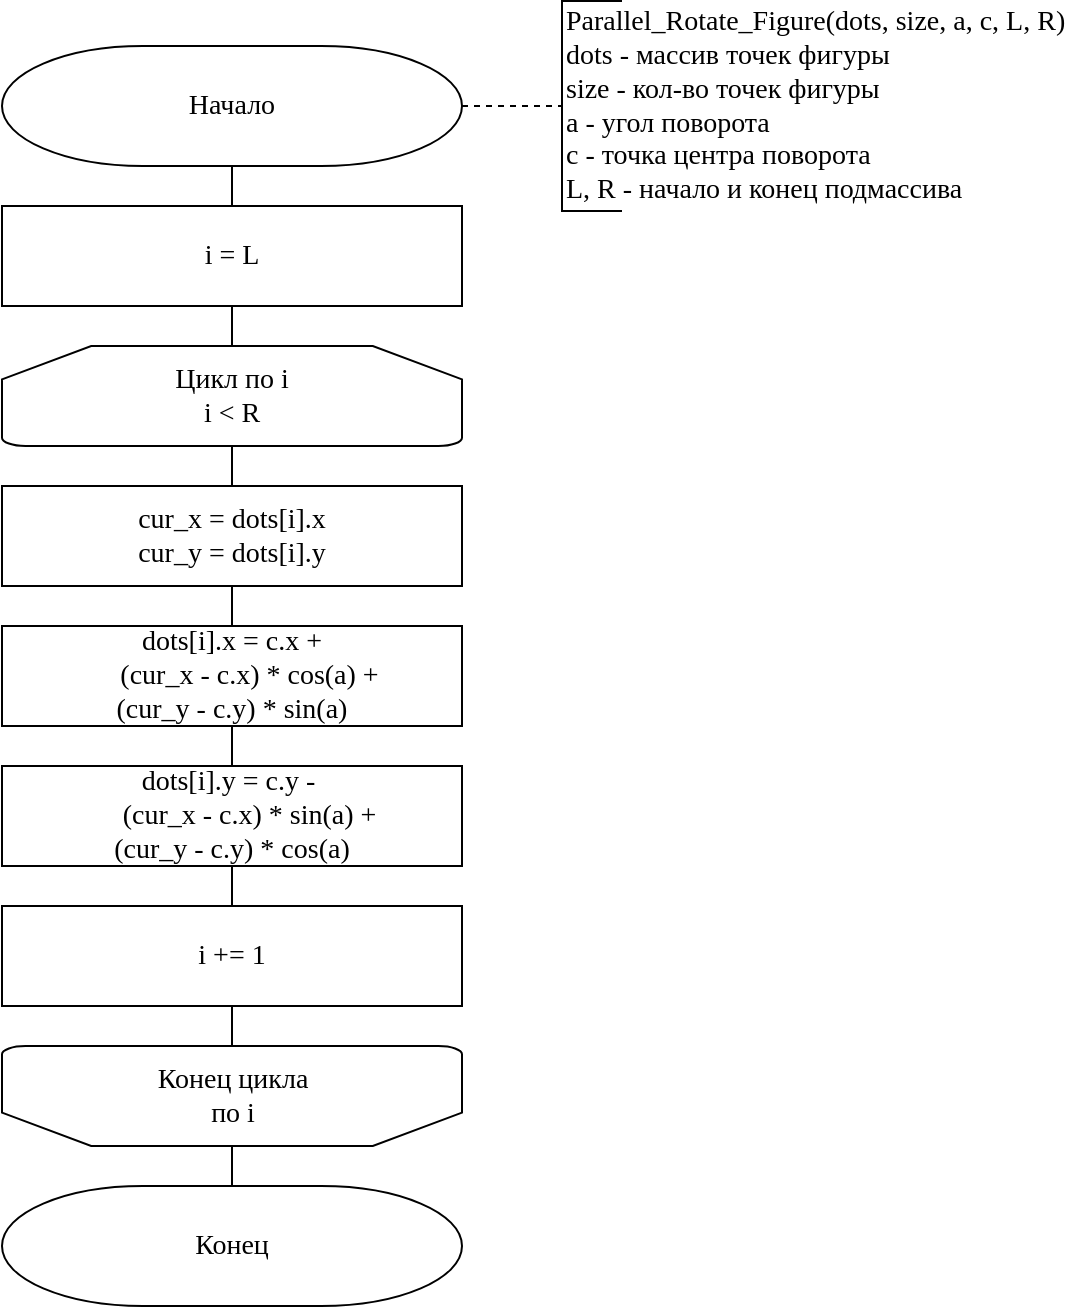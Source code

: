 <mxfile version="13.0.3" type="device"><diagram id="C5RBs43oDa-KdzZeNtuy" name="Page-1"><mxGraphModel dx="1334" dy="816" grid="1" gridSize="10" guides="1" tooltips="1" connect="1" arrows="1" fold="1" page="1" pageScale="1" pageWidth="827" pageHeight="1169" math="0" shadow="0"><root><mxCell id="WIyWlLk6GJQsqaUBKTNV-0"/><mxCell id="WIyWlLk6GJQsqaUBKTNV-1" parent="WIyWlLk6GJQsqaUBKTNV-0"/><mxCell id="4khaQ3sZFyoj6l6KHciz-9" style="edgeStyle=orthogonalEdgeStyle;rounded=0;orthogonalLoop=1;jettySize=auto;html=1;exitX=0.5;exitY=1;exitDx=0;exitDy=0;exitPerimeter=0;entryX=0.5;entryY=0;entryDx=0;entryDy=0;fontFamily=Times New Roman;fontSize=14;endArrow=none;endFill=0;" parent="WIyWlLk6GJQsqaUBKTNV-1" source="4khaQ3sZFyoj6l6KHciz-0" target="4khaQ3sZFyoj6l6KHciz-8" edge="1"><mxGeometry relative="1" as="geometry"/></mxCell><mxCell id="4khaQ3sZFyoj6l6KHciz-0" value="Начало" style="strokeWidth=1;html=1;shape=mxgraph.flowchart.terminator;whiteSpace=wrap;fontSize=14;fontFamily=Times New Roman;" parent="WIyWlLk6GJQsqaUBKTNV-1" vertex="1"><mxGeometry x="270" y="30" width="230" height="60" as="geometry"/></mxCell><mxCell id="4khaQ3sZFyoj6l6KHciz-20" style="edgeStyle=orthogonalEdgeStyle;rounded=0;orthogonalLoop=1;jettySize=auto;html=1;exitX=0.5;exitY=0;exitDx=0;exitDy=0;exitPerimeter=0;entryX=0.5;entryY=0;entryDx=0;entryDy=0;entryPerimeter=0;endArrow=none;endFill=0;fontFamily=Times New Roman;fontSize=14;" parent="WIyWlLk6GJQsqaUBKTNV-1" source="4khaQ3sZFyoj6l6KHciz-3" target="4khaQ3sZFyoj6l6KHciz-17" edge="1"><mxGeometry relative="1" as="geometry"/></mxCell><mxCell id="4khaQ3sZFyoj6l6KHciz-3" value="Конец" style="strokeWidth=1;html=1;shape=mxgraph.flowchart.terminator;whiteSpace=wrap;fontSize=14;fontFamily=Times New Roman;" parent="WIyWlLk6GJQsqaUBKTNV-1" vertex="1"><mxGeometry x="270" y="600" width="230" height="60" as="geometry"/></mxCell><mxCell id="4khaQ3sZFyoj6l6KHciz-5" value="Parallel_Rotate_Figure(dots, size, a, c, L, R)&lt;br&gt;dots - массив точек фигуры&lt;br&gt;size - кол-во точек фигуры&lt;br&gt;a - угол поворота&lt;br&gt;c - точка центра поворота&lt;br&gt;L, R - начало и конец подмассива" style="strokeWidth=1;html=1;shape=mxgraph.flowchart.annotation_1;align=left;pointerEvents=1;fontFamily=Times New Roman;fontSize=14;" parent="WIyWlLk6GJQsqaUBKTNV-1" vertex="1"><mxGeometry x="550" y="7.5" width="30" height="105" as="geometry"/></mxCell><mxCell id="4khaQ3sZFyoj6l6KHciz-6" value="" style="endArrow=none;dashed=1;html=1;fontFamily=Times New Roman;fontSize=14;exitX=1;exitY=0.5;exitDx=0;exitDy=0;exitPerimeter=0;entryX=0;entryY=0.5;entryDx=0;entryDy=0;entryPerimeter=0;" parent="WIyWlLk6GJQsqaUBKTNV-1" source="4khaQ3sZFyoj6l6KHciz-0" target="4khaQ3sZFyoj6l6KHciz-5" edge="1"><mxGeometry width="50" height="50" relative="1" as="geometry"><mxPoint x="360" y="210" as="sourcePoint"/><mxPoint x="410" y="160" as="targetPoint"/></mxGeometry></mxCell><mxCell id="4khaQ3sZFyoj6l6KHciz-15" style="edgeStyle=orthogonalEdgeStyle;rounded=0;orthogonalLoop=1;jettySize=auto;html=1;exitX=0.5;exitY=1;exitDx=0;exitDy=0;exitPerimeter=0;endArrow=none;endFill=0;fontFamily=Times New Roman;fontSize=14;" parent="WIyWlLk6GJQsqaUBKTNV-1" source="4khaQ3sZFyoj6l6KHciz-7" target="4khaQ3sZFyoj6l6KHciz-52" edge="1"><mxGeometry relative="1" as="geometry"><mxPoint x="355" y="250" as="targetPoint"/></mxGeometry></mxCell><mxCell id="4khaQ3sZFyoj6l6KHciz-7" value="Цикл по i&lt;br&gt;i &amp;lt; R" style="strokeWidth=1;html=1;shape=mxgraph.flowchart.loop_limit;whiteSpace=wrap;fontFamily=Times New Roman;fontSize=14;" parent="WIyWlLk6GJQsqaUBKTNV-1" vertex="1"><mxGeometry x="270" y="180" width="230" height="50" as="geometry"/></mxCell><mxCell id="4khaQ3sZFyoj6l6KHciz-10" style="edgeStyle=orthogonalEdgeStyle;rounded=0;orthogonalLoop=1;jettySize=auto;html=1;exitX=0.5;exitY=1;exitDx=0;exitDy=0;entryX=0.5;entryY=0;entryDx=0;entryDy=0;entryPerimeter=0;endArrow=none;endFill=0;fontFamily=Times New Roman;fontSize=14;" parent="WIyWlLk6GJQsqaUBKTNV-1" source="4khaQ3sZFyoj6l6KHciz-8" target="4khaQ3sZFyoj6l6KHciz-7" edge="1"><mxGeometry relative="1" as="geometry"/></mxCell><mxCell id="4khaQ3sZFyoj6l6KHciz-8" value="i = L" style="rounded=0;whiteSpace=wrap;html=1;strokeWidth=1;fontFamily=Times New Roman;fontSize=14;" parent="WIyWlLk6GJQsqaUBKTNV-1" vertex="1"><mxGeometry x="270" y="110" width="230" height="50" as="geometry"/></mxCell><mxCell id="4khaQ3sZFyoj6l6KHciz-17" value="" style="strokeWidth=1;html=1;shape=mxgraph.flowchart.loop_limit;whiteSpace=wrap;fontFamily=Times New Roman;fontSize=14;rotation=-180;" parent="WIyWlLk6GJQsqaUBKTNV-1" vertex="1"><mxGeometry x="270" y="530" width="230" height="50" as="geometry"/></mxCell><mxCell id="4khaQ3sZFyoj6l6KHciz-18" value="Конец цикла&lt;br&gt;по i" style="text;html=1;align=center;verticalAlign=middle;resizable=0;points=[];autosize=1;fontSize=14;fontFamily=Times New Roman;" parent="WIyWlLk6GJQsqaUBKTNV-1" vertex="1"><mxGeometry x="340" y="535" width="90" height="40" as="geometry"/></mxCell><mxCell id="4khaQ3sZFyoj6l6KHciz-23" style="edgeStyle=orthogonalEdgeStyle;rounded=0;orthogonalLoop=1;jettySize=auto;html=1;exitX=0.5;exitY=1;exitDx=0;exitDy=0;entryX=0.5;entryY=1;entryDx=0;entryDy=0;entryPerimeter=0;endArrow=none;endFill=0;fontFamily=Times New Roman;fontSize=14;" parent="WIyWlLk6GJQsqaUBKTNV-1" source="4khaQ3sZFyoj6l6KHciz-21" target="4khaQ3sZFyoj6l6KHciz-17" edge="1"><mxGeometry relative="1" as="geometry"/></mxCell><mxCell id="4khaQ3sZFyoj6l6KHciz-58" style="edgeStyle=orthogonalEdgeStyle;rounded=0;orthogonalLoop=1;jettySize=auto;html=1;exitX=0.5;exitY=0;exitDx=0;exitDy=0;entryX=0.5;entryY=1;entryDx=0;entryDy=0;endArrow=none;endFill=0;fontFamily=Times New Roman;fontSize=14;" parent="WIyWlLk6GJQsqaUBKTNV-1" source="4khaQ3sZFyoj6l6KHciz-21" target="4khaQ3sZFyoj6l6KHciz-55" edge="1"><mxGeometry relative="1" as="geometry"/></mxCell><mxCell id="4khaQ3sZFyoj6l6KHciz-21" value="i += 1" style="rounded=0;whiteSpace=wrap;html=1;strokeWidth=1;fontFamily=Times New Roman;fontSize=14;" parent="WIyWlLk6GJQsqaUBKTNV-1" vertex="1"><mxGeometry x="270" y="460" width="230" height="50" as="geometry"/></mxCell><mxCell id="4khaQ3sZFyoj6l6KHciz-52" value="cur_x = dots[i].x&lt;br&gt;cur_y = dots[i].y" style="rounded=0;whiteSpace=wrap;html=1;strokeWidth=1;fontFamily=Times New Roman;fontSize=14;" parent="WIyWlLk6GJQsqaUBKTNV-1" vertex="1"><mxGeometry x="270" y="250" width="230" height="50" as="geometry"/></mxCell><mxCell id="4khaQ3sZFyoj6l6KHciz-56" style="edgeStyle=orthogonalEdgeStyle;rounded=0;orthogonalLoop=1;jettySize=auto;html=1;exitX=0.5;exitY=0;exitDx=0;exitDy=0;entryX=0.5;entryY=1;entryDx=0;entryDy=0;endArrow=none;endFill=0;fontFamily=Times New Roman;fontSize=14;" parent="WIyWlLk6GJQsqaUBKTNV-1" source="4khaQ3sZFyoj6l6KHciz-54" target="4khaQ3sZFyoj6l6KHciz-52" edge="1"><mxGeometry relative="1" as="geometry"/></mxCell><mxCell id="4khaQ3sZFyoj6l6KHciz-54" value="dots[i].x = c.x + &lt;br&gt;&amp;nbsp; &amp;nbsp; &amp;nbsp;(cur_x - c.x) * cos(a)&amp;nbsp;+ &lt;br&gt;(cur_y - c.y) * sin(a)" style="rounded=0;whiteSpace=wrap;html=1;strokeWidth=1;fontFamily=Times New Roman;fontSize=14;" parent="WIyWlLk6GJQsqaUBKTNV-1" vertex="1"><mxGeometry x="270" y="320" width="230" height="50" as="geometry"/></mxCell><mxCell id="4khaQ3sZFyoj6l6KHciz-57" style="edgeStyle=orthogonalEdgeStyle;rounded=0;orthogonalLoop=1;jettySize=auto;html=1;exitX=0.5;exitY=0;exitDx=0;exitDy=0;entryX=0.5;entryY=1;entryDx=0;entryDy=0;endArrow=none;endFill=0;fontFamily=Times New Roman;fontSize=14;" parent="WIyWlLk6GJQsqaUBKTNV-1" source="4khaQ3sZFyoj6l6KHciz-55" target="4khaQ3sZFyoj6l6KHciz-54" edge="1"><mxGeometry relative="1" as="geometry"/></mxCell><mxCell id="4khaQ3sZFyoj6l6KHciz-55" value="dots[i].y = c.y -&amp;nbsp;&lt;br&gt;&amp;nbsp; &amp;nbsp; &amp;nbsp;(cur_x - c.x) * sin(a)&amp;nbsp;+ &lt;br&gt;(cur_y - c.y) * cos(a)" style="rounded=0;whiteSpace=wrap;html=1;strokeWidth=1;fontFamily=Times New Roman;fontSize=14;" parent="WIyWlLk6GJQsqaUBKTNV-1" vertex="1"><mxGeometry x="270" y="390" width="230" height="50" as="geometry"/></mxCell></root></mxGraphModel></diagram></mxfile>